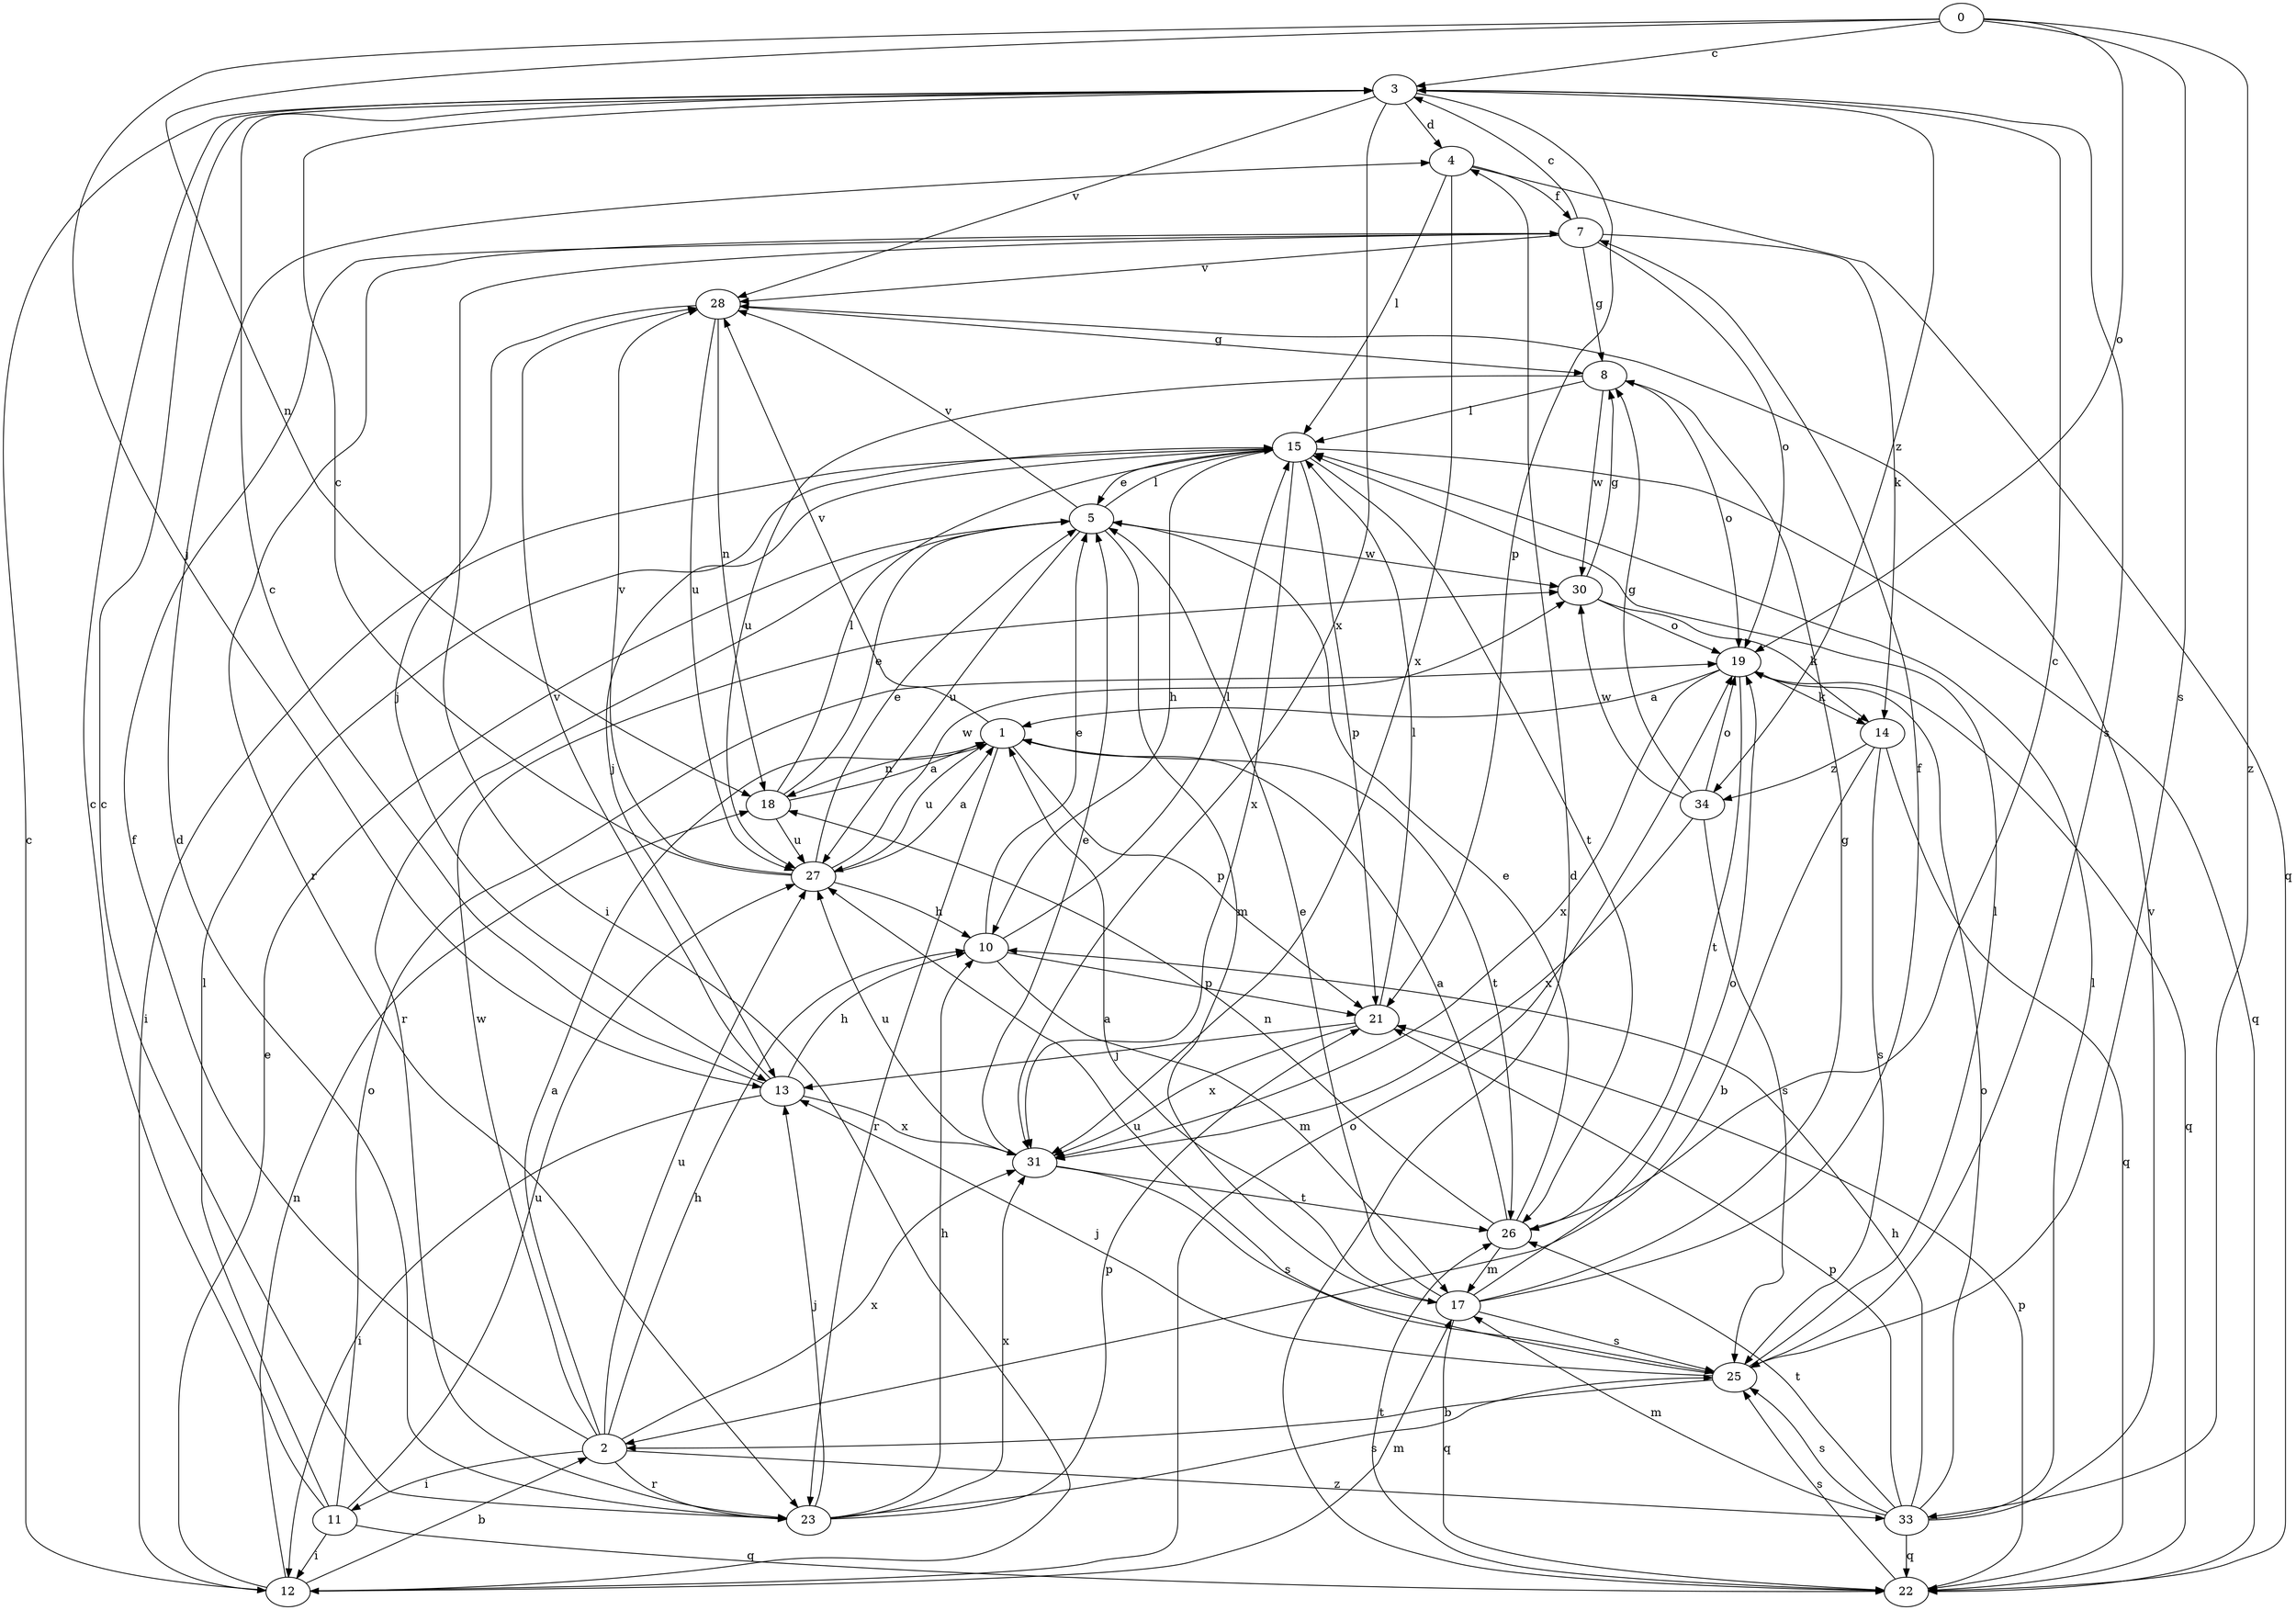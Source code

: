 strict digraph  {
0;
1;
2;
3;
4;
5;
7;
8;
10;
11;
12;
13;
14;
15;
17;
18;
19;
21;
22;
23;
25;
26;
27;
28;
30;
31;
33;
34;
0 -> 3  [label=c];
0 -> 13  [label=j];
0 -> 18  [label=n];
0 -> 19  [label=o];
0 -> 25  [label=s];
0 -> 33  [label=z];
1 -> 18  [label=n];
1 -> 21  [label=p];
1 -> 23  [label=r];
1 -> 26  [label=t];
1 -> 27  [label=u];
1 -> 28  [label=v];
2 -> 1  [label=a];
2 -> 7  [label=f];
2 -> 10  [label=h];
2 -> 11  [label=i];
2 -> 23  [label=r];
2 -> 27  [label=u];
2 -> 30  [label=w];
2 -> 31  [label=x];
2 -> 33  [label=z];
3 -> 4  [label=d];
3 -> 21  [label=p];
3 -> 25  [label=s];
3 -> 28  [label=v];
3 -> 31  [label=x];
3 -> 34  [label=z];
4 -> 7  [label=f];
4 -> 15  [label=l];
4 -> 22  [label=q];
4 -> 31  [label=x];
5 -> 15  [label=l];
5 -> 17  [label=m];
5 -> 23  [label=r];
5 -> 27  [label=u];
5 -> 28  [label=v];
5 -> 30  [label=w];
7 -> 3  [label=c];
7 -> 8  [label=g];
7 -> 12  [label=i];
7 -> 14  [label=k];
7 -> 19  [label=o];
7 -> 23  [label=r];
7 -> 28  [label=v];
8 -> 15  [label=l];
8 -> 19  [label=o];
8 -> 27  [label=u];
8 -> 30  [label=w];
10 -> 5  [label=e];
10 -> 15  [label=l];
10 -> 17  [label=m];
10 -> 21  [label=p];
11 -> 3  [label=c];
11 -> 12  [label=i];
11 -> 15  [label=l];
11 -> 19  [label=o];
11 -> 22  [label=q];
11 -> 27  [label=u];
12 -> 2  [label=b];
12 -> 3  [label=c];
12 -> 5  [label=e];
12 -> 17  [label=m];
12 -> 18  [label=n];
12 -> 19  [label=o];
13 -> 3  [label=c];
13 -> 10  [label=h];
13 -> 12  [label=i];
13 -> 28  [label=v];
13 -> 31  [label=x];
14 -> 2  [label=b];
14 -> 22  [label=q];
14 -> 25  [label=s];
14 -> 34  [label=z];
15 -> 5  [label=e];
15 -> 10  [label=h];
15 -> 12  [label=i];
15 -> 13  [label=j];
15 -> 21  [label=p];
15 -> 22  [label=q];
15 -> 26  [label=t];
15 -> 31  [label=x];
17 -> 1  [label=a];
17 -> 5  [label=e];
17 -> 7  [label=f];
17 -> 8  [label=g];
17 -> 19  [label=o];
17 -> 22  [label=q];
17 -> 25  [label=s];
18 -> 1  [label=a];
18 -> 5  [label=e];
18 -> 15  [label=l];
18 -> 27  [label=u];
19 -> 1  [label=a];
19 -> 14  [label=k];
19 -> 22  [label=q];
19 -> 26  [label=t];
19 -> 31  [label=x];
21 -> 13  [label=j];
21 -> 15  [label=l];
21 -> 31  [label=x];
22 -> 4  [label=d];
22 -> 21  [label=p];
22 -> 25  [label=s];
22 -> 26  [label=t];
23 -> 3  [label=c];
23 -> 4  [label=d];
23 -> 10  [label=h];
23 -> 13  [label=j];
23 -> 21  [label=p];
23 -> 25  [label=s];
23 -> 31  [label=x];
25 -> 2  [label=b];
25 -> 13  [label=j];
25 -> 15  [label=l];
25 -> 27  [label=u];
26 -> 1  [label=a];
26 -> 3  [label=c];
26 -> 5  [label=e];
26 -> 17  [label=m];
26 -> 18  [label=n];
27 -> 1  [label=a];
27 -> 3  [label=c];
27 -> 5  [label=e];
27 -> 10  [label=h];
27 -> 28  [label=v];
27 -> 30  [label=w];
28 -> 8  [label=g];
28 -> 13  [label=j];
28 -> 18  [label=n];
28 -> 27  [label=u];
30 -> 8  [label=g];
30 -> 14  [label=k];
30 -> 19  [label=o];
31 -> 5  [label=e];
31 -> 25  [label=s];
31 -> 26  [label=t];
31 -> 27  [label=u];
33 -> 10  [label=h];
33 -> 15  [label=l];
33 -> 17  [label=m];
33 -> 19  [label=o];
33 -> 21  [label=p];
33 -> 22  [label=q];
33 -> 25  [label=s];
33 -> 26  [label=t];
33 -> 28  [label=v];
34 -> 8  [label=g];
34 -> 19  [label=o];
34 -> 25  [label=s];
34 -> 30  [label=w];
34 -> 31  [label=x];
}
